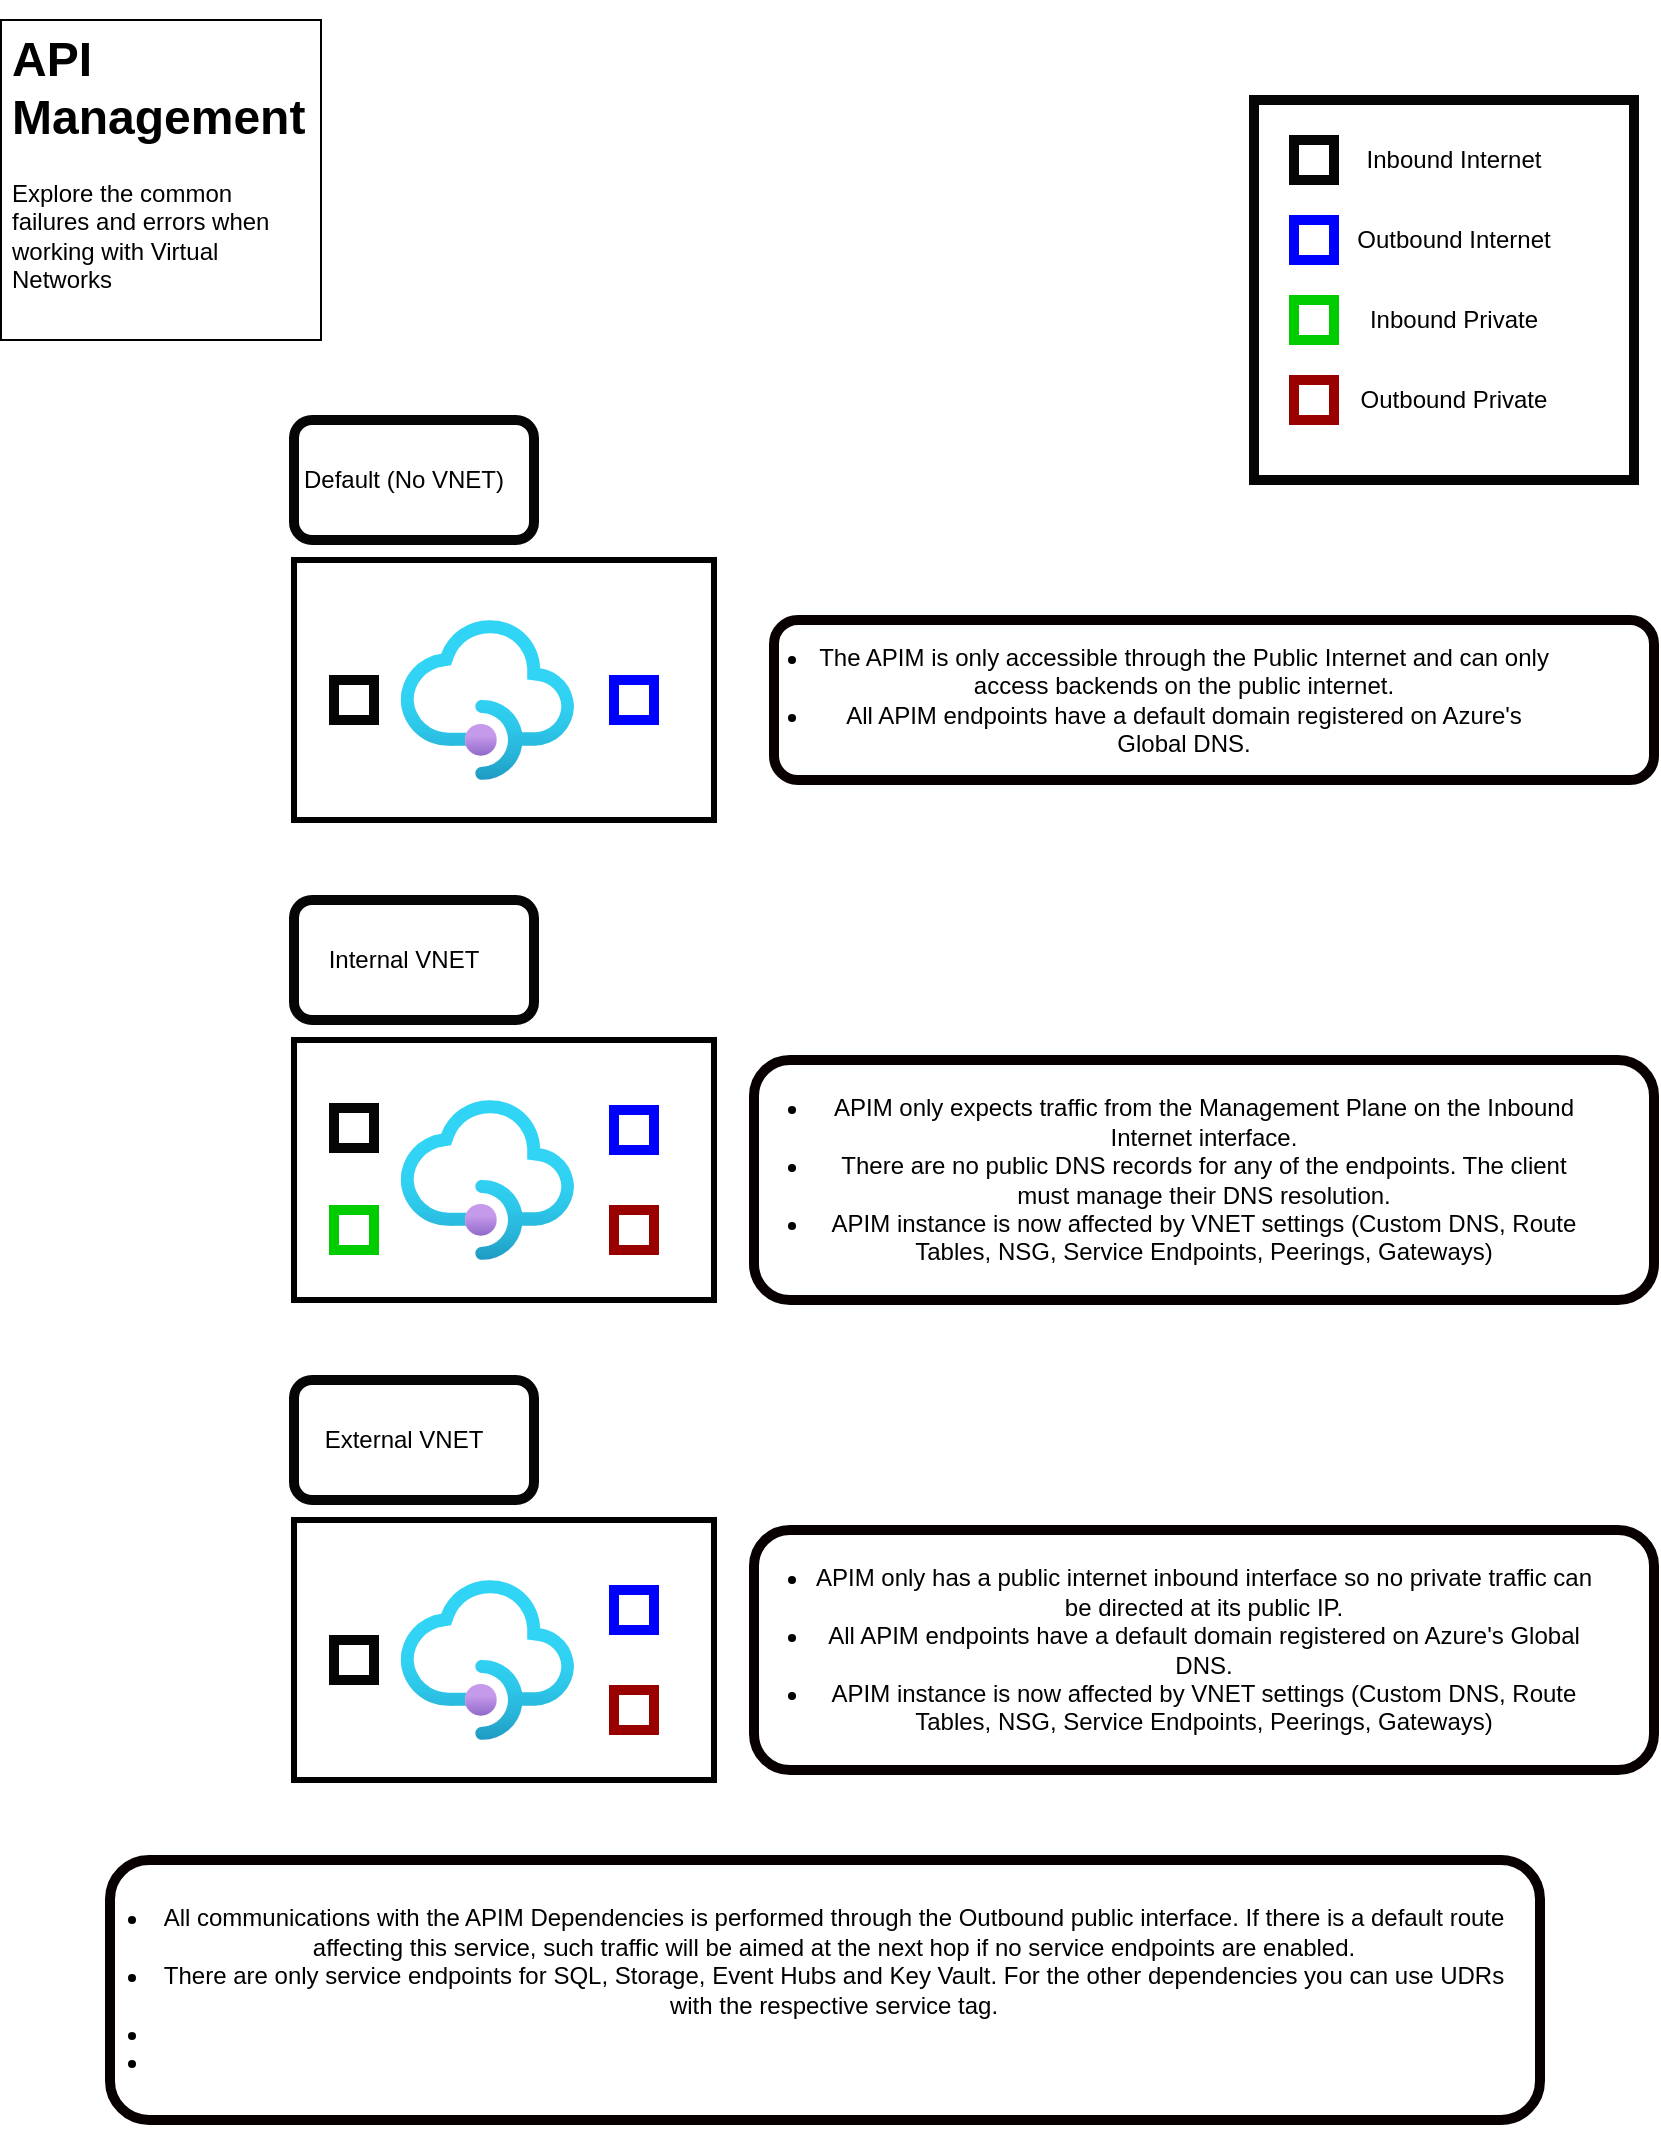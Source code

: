 <mxfile version="20.5.1" type="github" pages="2"><diagram id="3zwEdNktmZ6Yt0dtpe1j" name="Network Access"><mxGraphModel dx="2062" dy="1114" grid="1" gridSize="10" guides="1" tooltips="1" connect="1" arrows="1" fold="1" page="1" pageScale="1" pageWidth="850" pageHeight="1100" math="0" shadow="0"><root><mxCell id="0"/><mxCell id="1" parent="0"/><mxCell id="KgsJwv05Drau4E4BBTbK-1" value="" style="rounded=0;whiteSpace=wrap;html=1;strokeWidth=3;" parent="1" vertex="1"><mxGeometry x="160" y="290" width="210" height="130" as="geometry"/></mxCell><mxCell id="V6iaIvCY8aCIwglTDLC6-3" value="" style="aspect=fixed;html=1;points=[];align=center;image;fontSize=12;image=img/lib/azure2/app_services/API_Management_Services.svg;" parent="1" vertex="1"><mxGeometry x="213.33" y="320" width="86.67" height="80" as="geometry"/></mxCell><mxCell id="KgsJwv05Drau4E4BBTbK-4" value="" style="whiteSpace=wrap;html=1;aspect=fixed;" parent="1" vertex="1"><mxGeometry x="13.5" y="20" width="160" height="160" as="geometry"/></mxCell><mxCell id="KgsJwv05Drau4E4BBTbK-7" value="&lt;h1&gt;API Management&lt;/h1&gt;&lt;p&gt;Explore the common failures and errors when working with Virtual Networks&lt;/p&gt;" style="text;html=1;strokeColor=none;fillColor=none;spacing=5;spacingTop=-20;whiteSpace=wrap;overflow=hidden;rounded=0;strokeWidth=5;" parent="1" vertex="1"><mxGeometry x="13.5" y="20" width="156.5" height="170" as="geometry"/></mxCell><mxCell id="KgsJwv05Drau4E4BBTbK-8" value="" style="rounded=1;whiteSpace=wrap;html=1;strokeColor=#050505;strokeWidth=5;" parent="1" vertex="1"><mxGeometry x="160" y="220" width="120" height="60" as="geometry"/></mxCell><mxCell id="KgsJwv05Drau4E4BBTbK-9" value="Default (No VNET)" style="text;html=1;strokeColor=none;fillColor=none;align=center;verticalAlign=middle;whiteSpace=wrap;rounded=0;strokeWidth=5;" parent="1" vertex="1"><mxGeometry x="160" y="235" width="110" height="30" as="geometry"/></mxCell><mxCell id="KgsJwv05Drau4E4BBTbK-10" value="" style="whiteSpace=wrap;html=1;aspect=fixed;strokeColor=#050505;strokeWidth=5;" parent="1" vertex="1"><mxGeometry x="180" y="350" width="20" height="20" as="geometry"/></mxCell><mxCell id="KgsJwv05Drau4E4BBTbK-14" value="" style="whiteSpace=wrap;html=1;aspect=fixed;strokeColor=#050505;strokeWidth=5;" parent="1" vertex="1"><mxGeometry x="640" y="60" width="190" height="190" as="geometry"/></mxCell><mxCell id="KgsJwv05Drau4E4BBTbK-12" value="" style="whiteSpace=wrap;html=1;aspect=fixed;strokeColor=#050505;strokeWidth=5;" parent="1" vertex="1"><mxGeometry x="660" y="80" width="20" height="20" as="geometry"/></mxCell><mxCell id="KgsJwv05Drau4E4BBTbK-15" value="" style="whiteSpace=wrap;html=1;aspect=fixed;strokeColor=#0000FF;strokeWidth=5;" parent="1" vertex="1"><mxGeometry x="660" y="120" width="20" height="20" as="geometry"/></mxCell><mxCell id="KgsJwv05Drau4E4BBTbK-16" value="" style="whiteSpace=wrap;html=1;aspect=fixed;strokeColor=#00CC00;strokeWidth=5;" parent="1" vertex="1"><mxGeometry x="660" y="160" width="20" height="20" as="geometry"/></mxCell><mxCell id="KgsJwv05Drau4E4BBTbK-17" value="" style="whiteSpace=wrap;html=1;aspect=fixed;strokeColor=#990000;strokeWidth=5;" parent="1" vertex="1"><mxGeometry x="660" y="200" width="20" height="20" as="geometry"/></mxCell><mxCell id="KgsJwv05Drau4E4BBTbK-18" value="Inbound Internet" style="text;html=1;strokeColor=none;fillColor=none;align=center;verticalAlign=middle;whiteSpace=wrap;rounded=0;strokeWidth=5;" parent="1" vertex="1"><mxGeometry x="690" y="75" width="100" height="30" as="geometry"/></mxCell><mxCell id="KgsJwv05Drau4E4BBTbK-19" value="Outbound Internet" style="text;html=1;strokeColor=none;fillColor=none;align=center;verticalAlign=middle;whiteSpace=wrap;rounded=0;strokeWidth=5;" parent="1" vertex="1"><mxGeometry x="690" y="115" width="100" height="30" as="geometry"/></mxCell><mxCell id="KgsJwv05Drau4E4BBTbK-20" value="Inbound Private" style="text;html=1;strokeColor=none;fillColor=none;align=center;verticalAlign=middle;whiteSpace=wrap;rounded=0;strokeWidth=5;" parent="1" vertex="1"><mxGeometry x="690" y="155" width="100" height="30" as="geometry"/></mxCell><mxCell id="KgsJwv05Drau4E4BBTbK-21" value="Outbound Private" style="text;html=1;strokeColor=none;fillColor=none;align=center;verticalAlign=middle;whiteSpace=wrap;rounded=0;strokeWidth=5;" parent="1" vertex="1"><mxGeometry x="690" y="195" width="100" height="30" as="geometry"/></mxCell><mxCell id="KgsJwv05Drau4E4BBTbK-22" value="" style="whiteSpace=wrap;html=1;aspect=fixed;strokeColor=#0000FF;strokeWidth=5;" parent="1" vertex="1"><mxGeometry x="320" y="350" width="20" height="20" as="geometry"/></mxCell><mxCell id="KgsJwv05Drau4E4BBTbK-23" value="" style="rounded=0;whiteSpace=wrap;html=1;strokeWidth=3;" parent="1" vertex="1"><mxGeometry x="160" y="530" width="210" height="130" as="geometry"/></mxCell><mxCell id="KgsJwv05Drau4E4BBTbK-24" value="" style="aspect=fixed;html=1;points=[];align=center;image;fontSize=12;image=img/lib/azure2/app_services/API_Management_Services.svg;" parent="1" vertex="1"><mxGeometry x="213.33" y="560" width="86.67" height="80" as="geometry"/></mxCell><mxCell id="KgsJwv05Drau4E4BBTbK-25" value="" style="rounded=1;whiteSpace=wrap;html=1;strokeColor=#050505;strokeWidth=5;" parent="1" vertex="1"><mxGeometry x="160" y="460" width="120" height="60" as="geometry"/></mxCell><mxCell id="KgsJwv05Drau4E4BBTbK-26" value="Internal VNET" style="text;html=1;strokeColor=none;fillColor=none;align=center;verticalAlign=middle;whiteSpace=wrap;rounded=0;strokeWidth=5;" parent="1" vertex="1"><mxGeometry x="160" y="475" width="110" height="30" as="geometry"/></mxCell><mxCell id="KgsJwv05Drau4E4BBTbK-27" value="" style="whiteSpace=wrap;html=1;aspect=fixed;strokeColor=#050505;strokeWidth=5;" parent="1" vertex="1"><mxGeometry x="180" y="564" width="20" height="20" as="geometry"/></mxCell><mxCell id="KgsJwv05Drau4E4BBTbK-28" value="" style="whiteSpace=wrap;html=1;aspect=fixed;strokeColor=#0000FF;strokeWidth=5;" parent="1" vertex="1"><mxGeometry x="320" y="565" width="20" height="20" as="geometry"/></mxCell><mxCell id="KgsJwv05Drau4E4BBTbK-35" value="" style="rounded=0;whiteSpace=wrap;html=1;strokeWidth=3;" parent="1" vertex="1"><mxGeometry x="160" y="770" width="210" height="130" as="geometry"/></mxCell><mxCell id="KgsJwv05Drau4E4BBTbK-36" value="" style="aspect=fixed;html=1;points=[];align=center;image;fontSize=12;image=img/lib/azure2/app_services/API_Management_Services.svg;" parent="1" vertex="1"><mxGeometry x="213.33" y="800" width="86.67" height="80" as="geometry"/></mxCell><mxCell id="KgsJwv05Drau4E4BBTbK-37" value="" style="rounded=1;whiteSpace=wrap;html=1;strokeColor=#050505;strokeWidth=5;" parent="1" vertex="1"><mxGeometry x="160" y="700" width="120" height="60" as="geometry"/></mxCell><mxCell id="KgsJwv05Drau4E4BBTbK-38" value="External VNET" style="text;html=1;strokeColor=none;fillColor=none;align=center;verticalAlign=middle;whiteSpace=wrap;rounded=0;strokeWidth=5;" parent="1" vertex="1"><mxGeometry x="160" y="715" width="110" height="30" as="geometry"/></mxCell><mxCell id="KgsJwv05Drau4E4BBTbK-39" value="" style="whiteSpace=wrap;html=1;aspect=fixed;strokeColor=#050505;strokeWidth=5;" parent="1" vertex="1"><mxGeometry x="180" y="830" width="20" height="20" as="geometry"/></mxCell><mxCell id="KgsJwv05Drau4E4BBTbK-41" value="" style="whiteSpace=wrap;html=1;aspect=fixed;strokeColor=#00CC00;strokeWidth=5;" parent="1" vertex="1"><mxGeometry x="180" y="615" width="20" height="20" as="geometry"/></mxCell><mxCell id="KgsJwv05Drau4E4BBTbK-42" value="" style="whiteSpace=wrap;html=1;aspect=fixed;strokeColor=#990000;strokeWidth=5;" parent="1" vertex="1"><mxGeometry x="320" y="615" width="20" height="20" as="geometry"/></mxCell><mxCell id="KgsJwv05Drau4E4BBTbK-43" value="" style="whiteSpace=wrap;html=1;aspect=fixed;strokeColor=#0000FF;strokeWidth=5;" parent="1" vertex="1"><mxGeometry x="320" y="805" width="20" height="20" as="geometry"/></mxCell><mxCell id="KgsJwv05Drau4E4BBTbK-44" value="" style="whiteSpace=wrap;html=1;aspect=fixed;strokeColor=#990000;strokeWidth=5;" parent="1" vertex="1"><mxGeometry x="320" y="855" width="20" height="20" as="geometry"/></mxCell><mxCell id="KgsJwv05Drau4E4BBTbK-45" value="" style="rounded=1;whiteSpace=wrap;html=1;strokeColor=#080000;strokeWidth=5;" parent="1" vertex="1"><mxGeometry x="400" y="320" width="440" height="80" as="geometry"/></mxCell><mxCell id="KgsJwv05Drau4E4BBTbK-46" value="&lt;ul&gt;&lt;li&gt;The APIM is only accessible through the Public Internet and can only access backends on the public internet.&lt;/li&gt;&lt;li&gt;All APIM endpoints have a default domain registered on Azure's Global DNS.&lt;/li&gt;&lt;/ul&gt;" style="text;html=1;strokeColor=none;fillColor=none;align=center;verticalAlign=middle;whiteSpace=wrap;rounded=0;strokeWidth=3;" parent="1" vertex="1"><mxGeometry x="380" y="320" width="410" height="80" as="geometry"/></mxCell><mxCell id="KgsJwv05Drau4E4BBTbK-47" value="" style="rounded=1;whiteSpace=wrap;html=1;strokeColor=#080000;strokeWidth=5;" parent="1" vertex="1"><mxGeometry x="390" y="540" width="450" height="120" as="geometry"/></mxCell><mxCell id="KgsJwv05Drau4E4BBTbK-48" value="&lt;ul&gt;&lt;li&gt;APIM only expects traffic from the Management Plane on the Inbound Internet interface.&lt;/li&gt;&lt;li&gt;There are no public DNS records for any of the endpoints. The client must manage their DNS resolution.&lt;/li&gt;&lt;li&gt;APIM instance is now affected by VNET settings (Custom DNS, Route Tables, NSG, Service Endpoints, Peerings, Gateways)&lt;/li&gt;&lt;/ul&gt;" style="text;html=1;strokeColor=none;fillColor=none;align=center;verticalAlign=middle;whiteSpace=wrap;rounded=0;strokeWidth=3;" parent="1" vertex="1"><mxGeometry x="380" y="560" width="430" height="80" as="geometry"/></mxCell><mxCell id="KgsJwv05Drau4E4BBTbK-49" value="" style="rounded=1;whiteSpace=wrap;html=1;strokeColor=#080000;strokeWidth=5;" parent="1" vertex="1"><mxGeometry x="390" y="775" width="450" height="120" as="geometry"/></mxCell><mxCell id="KgsJwv05Drau4E4BBTbK-50" value="&lt;ul&gt;&lt;li&gt;APIM only has a public internet inbound interface so no private traffic can be directed at its public IP.&lt;/li&gt;&lt;li&gt;All APIM endpoints have a default domain registered on Azure's Global DNS.&lt;/li&gt;&lt;li&gt;APIM instance is now affected by VNET settings (Custom DNS, Route Tables, NSG, Service Endpoints, Peerings, Gateways)&lt;/li&gt;&lt;/ul&gt;" style="text;html=1;strokeColor=none;fillColor=none;align=center;verticalAlign=middle;whiteSpace=wrap;rounded=0;strokeWidth=3;" parent="1" vertex="1"><mxGeometry x="380" y="795" width="430" height="80" as="geometry"/></mxCell><mxCell id="74Yxs4uUFVh-US9TxPH6-2" value="" style="rounded=1;whiteSpace=wrap;html=1;strokeColor=#080000;strokeWidth=5;" vertex="1" parent="1"><mxGeometry x="68" y="940" width="715" height="130" as="geometry"/></mxCell><mxCell id="74Yxs4uUFVh-US9TxPH6-3" value="&lt;ul&gt;&lt;li&gt;All communications with the APIM Dependencies is performed through the Outbound public interface. If there is a default route affecting this service, such traffic will be aimed at the next hop if no service endpoints are enabled.&lt;/li&gt;&lt;li&gt;There are only service endpoints for SQL, Storage, Event Hubs and Key Vault. For the other dependencies you can use UDRs with the respective service tag.&lt;/li&gt;&lt;li&gt;&lt;br&gt;&lt;/li&gt;&lt;li&gt;&lt;br&gt;&lt;/li&gt;&lt;/ul&gt;" style="text;html=1;strokeColor=none;fillColor=none;align=center;verticalAlign=middle;whiteSpace=wrap;rounded=0;strokeWidth=3;" vertex="1" parent="1"><mxGeometry x="50" y="925" width="720" height="160" as="geometry"/></mxCell></root></mxGraphModel></diagram><diagram id="75M5W1xX-wq_q7ev8smc" name="Page-2"><mxGraphModel dx="1422" dy="754" grid="1" gridSize="10" guides="1" tooltips="1" connect="1" arrows="1" fold="1" page="1" pageScale="1" pageWidth="850" pageHeight="1100" math="0" shadow="0"><root><mxCell id="0"/><mxCell id="1" parent="0"/></root></mxGraphModel></diagram></mxfile>